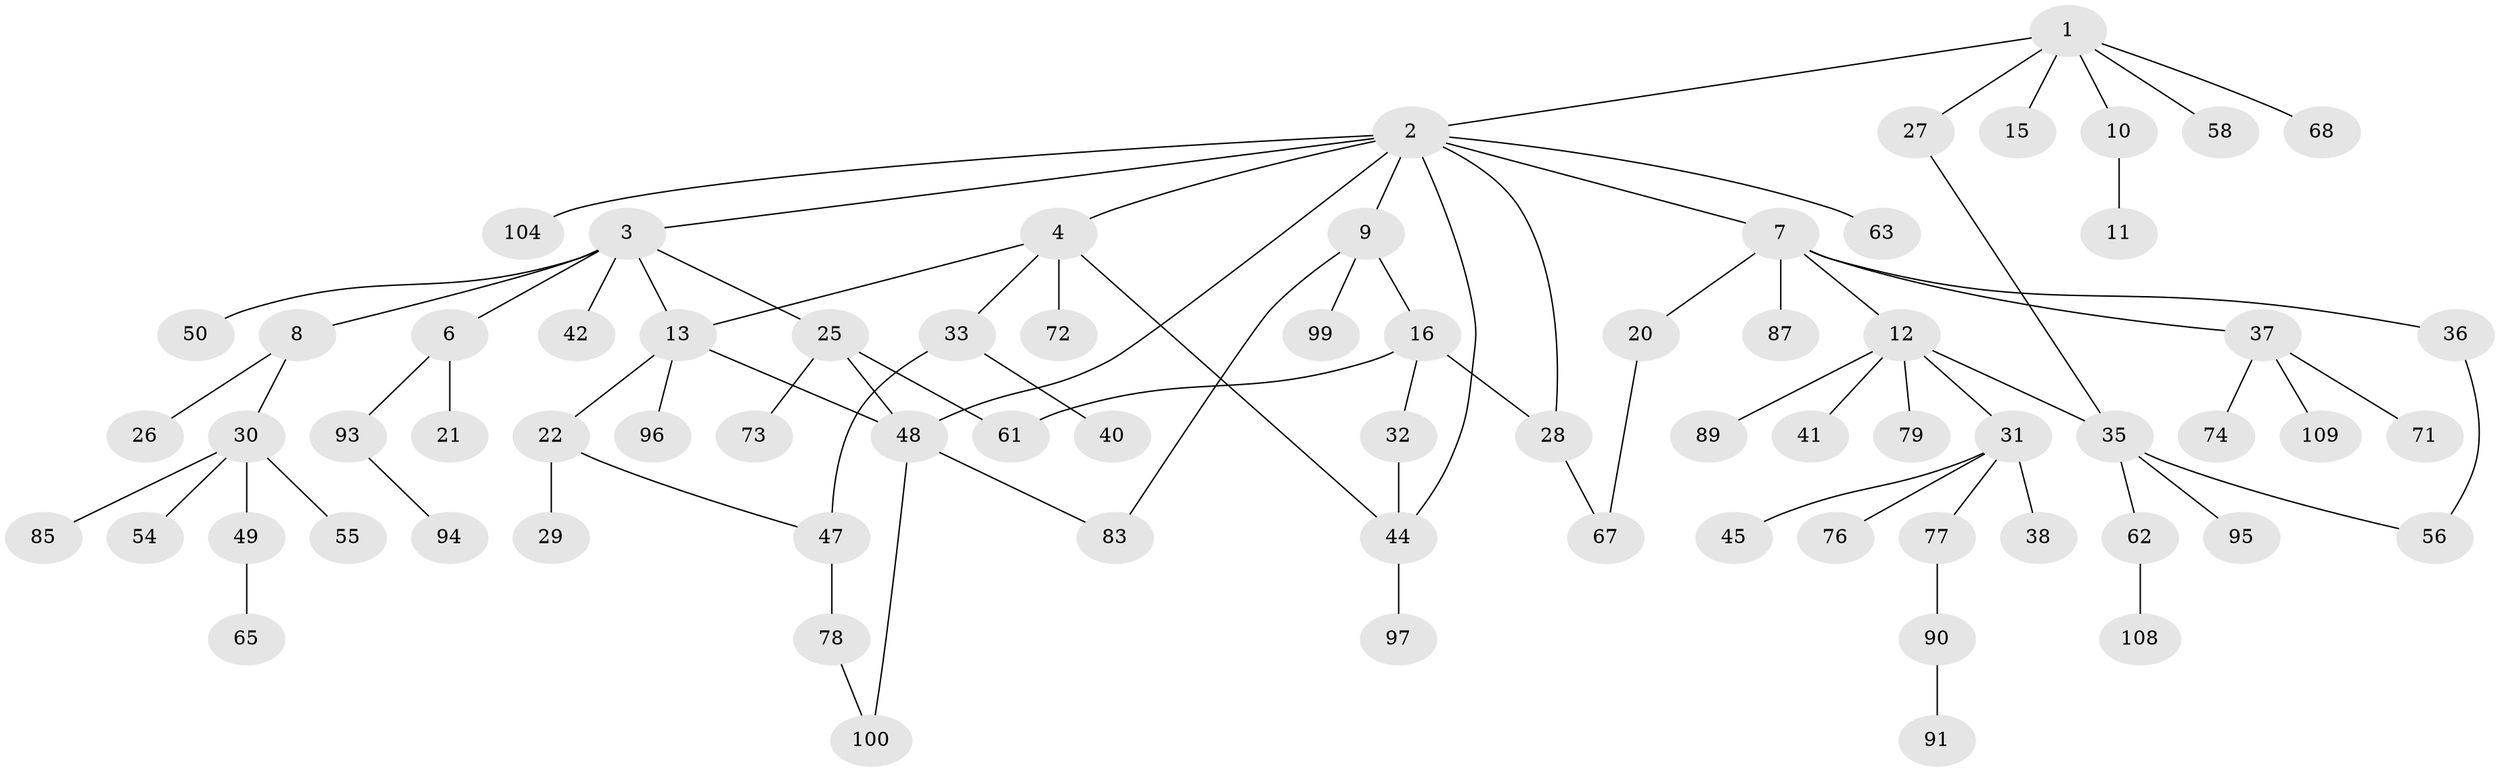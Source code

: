 // original degree distribution, {5: 0.05504587155963303, 8: 0.009174311926605505, 7: 0.009174311926605505, 4: 0.09174311926605505, 3: 0.1834862385321101, 2: 0.23853211009174313, 1: 0.41284403669724773}
// Generated by graph-tools (version 1.1) at 2025/41/03/06/25 10:41:25]
// undirected, 73 vertices, 85 edges
graph export_dot {
graph [start="1"]
  node [color=gray90,style=filled];
  1 [super="+5"];
  2 [super="+18"];
  3 [super="+43"];
  4 [super="+23"];
  6 [super="+82"];
  7 [super="+14"];
  8 [super="+17"];
  9 [super="+19"];
  10;
  11 [super="+103"];
  12 [super="+24"];
  13 [super="+69"];
  15;
  16 [super="+81"];
  20;
  21;
  22 [super="+70"];
  25 [super="+80"];
  26;
  27 [super="+59"];
  28 [super="+106"];
  29;
  30 [super="+34"];
  31 [super="+39"];
  32 [super="+84"];
  33;
  35 [super="+52"];
  36 [super="+57"];
  37 [super="+46"];
  38;
  40;
  41 [super="+53"];
  42;
  44 [super="+64"];
  45;
  47 [super="+75"];
  48 [super="+51"];
  49 [super="+60"];
  50 [super="+66"];
  54;
  55;
  56 [super="+92"];
  58;
  61;
  62 [super="+98"];
  63;
  65;
  67;
  68;
  71 [super="+105"];
  72;
  73 [super="+88"];
  74;
  76;
  77 [super="+102"];
  78 [super="+86"];
  79;
  83;
  85;
  87;
  89;
  90 [super="+107"];
  91;
  93 [super="+101"];
  94;
  95;
  96;
  97;
  99;
  100;
  104;
  108;
  109;
  1 -- 2;
  1 -- 10;
  1 -- 15;
  1 -- 27;
  1 -- 58;
  1 -- 68;
  2 -- 3;
  2 -- 4;
  2 -- 7;
  2 -- 9;
  2 -- 48;
  2 -- 63;
  2 -- 104;
  2 -- 44;
  2 -- 28;
  3 -- 6;
  3 -- 8;
  3 -- 25;
  3 -- 42;
  3 -- 13;
  3 -- 50;
  4 -- 13;
  4 -- 33;
  4 -- 72;
  4 -- 44;
  6 -- 21;
  6 -- 93;
  7 -- 12;
  7 -- 36;
  7 -- 87;
  7 -- 20;
  7 -- 37;
  8 -- 26;
  8 -- 30;
  9 -- 16;
  9 -- 99;
  9 -- 83;
  10 -- 11;
  12 -- 41;
  12 -- 79;
  12 -- 89;
  12 -- 35;
  12 -- 31;
  13 -- 22;
  13 -- 96;
  13 -- 48;
  16 -- 28;
  16 -- 32;
  16 -- 61;
  20 -- 67;
  22 -- 29;
  22 -- 47;
  25 -- 61;
  25 -- 73;
  25 -- 48;
  27 -- 35;
  28 -- 67;
  30 -- 49;
  30 -- 54;
  30 -- 55;
  30 -- 85;
  31 -- 38;
  31 -- 76;
  31 -- 45;
  31 -- 77;
  32 -- 44;
  33 -- 40;
  33 -- 47;
  35 -- 56;
  35 -- 62;
  35 -- 95;
  36 -- 56;
  37 -- 74;
  37 -- 109;
  37 -- 71;
  44 -- 97;
  47 -- 78;
  48 -- 100;
  48 -- 83;
  49 -- 65;
  62 -- 108;
  77 -- 90;
  78 -- 100;
  90 -- 91;
  93 -- 94;
}
